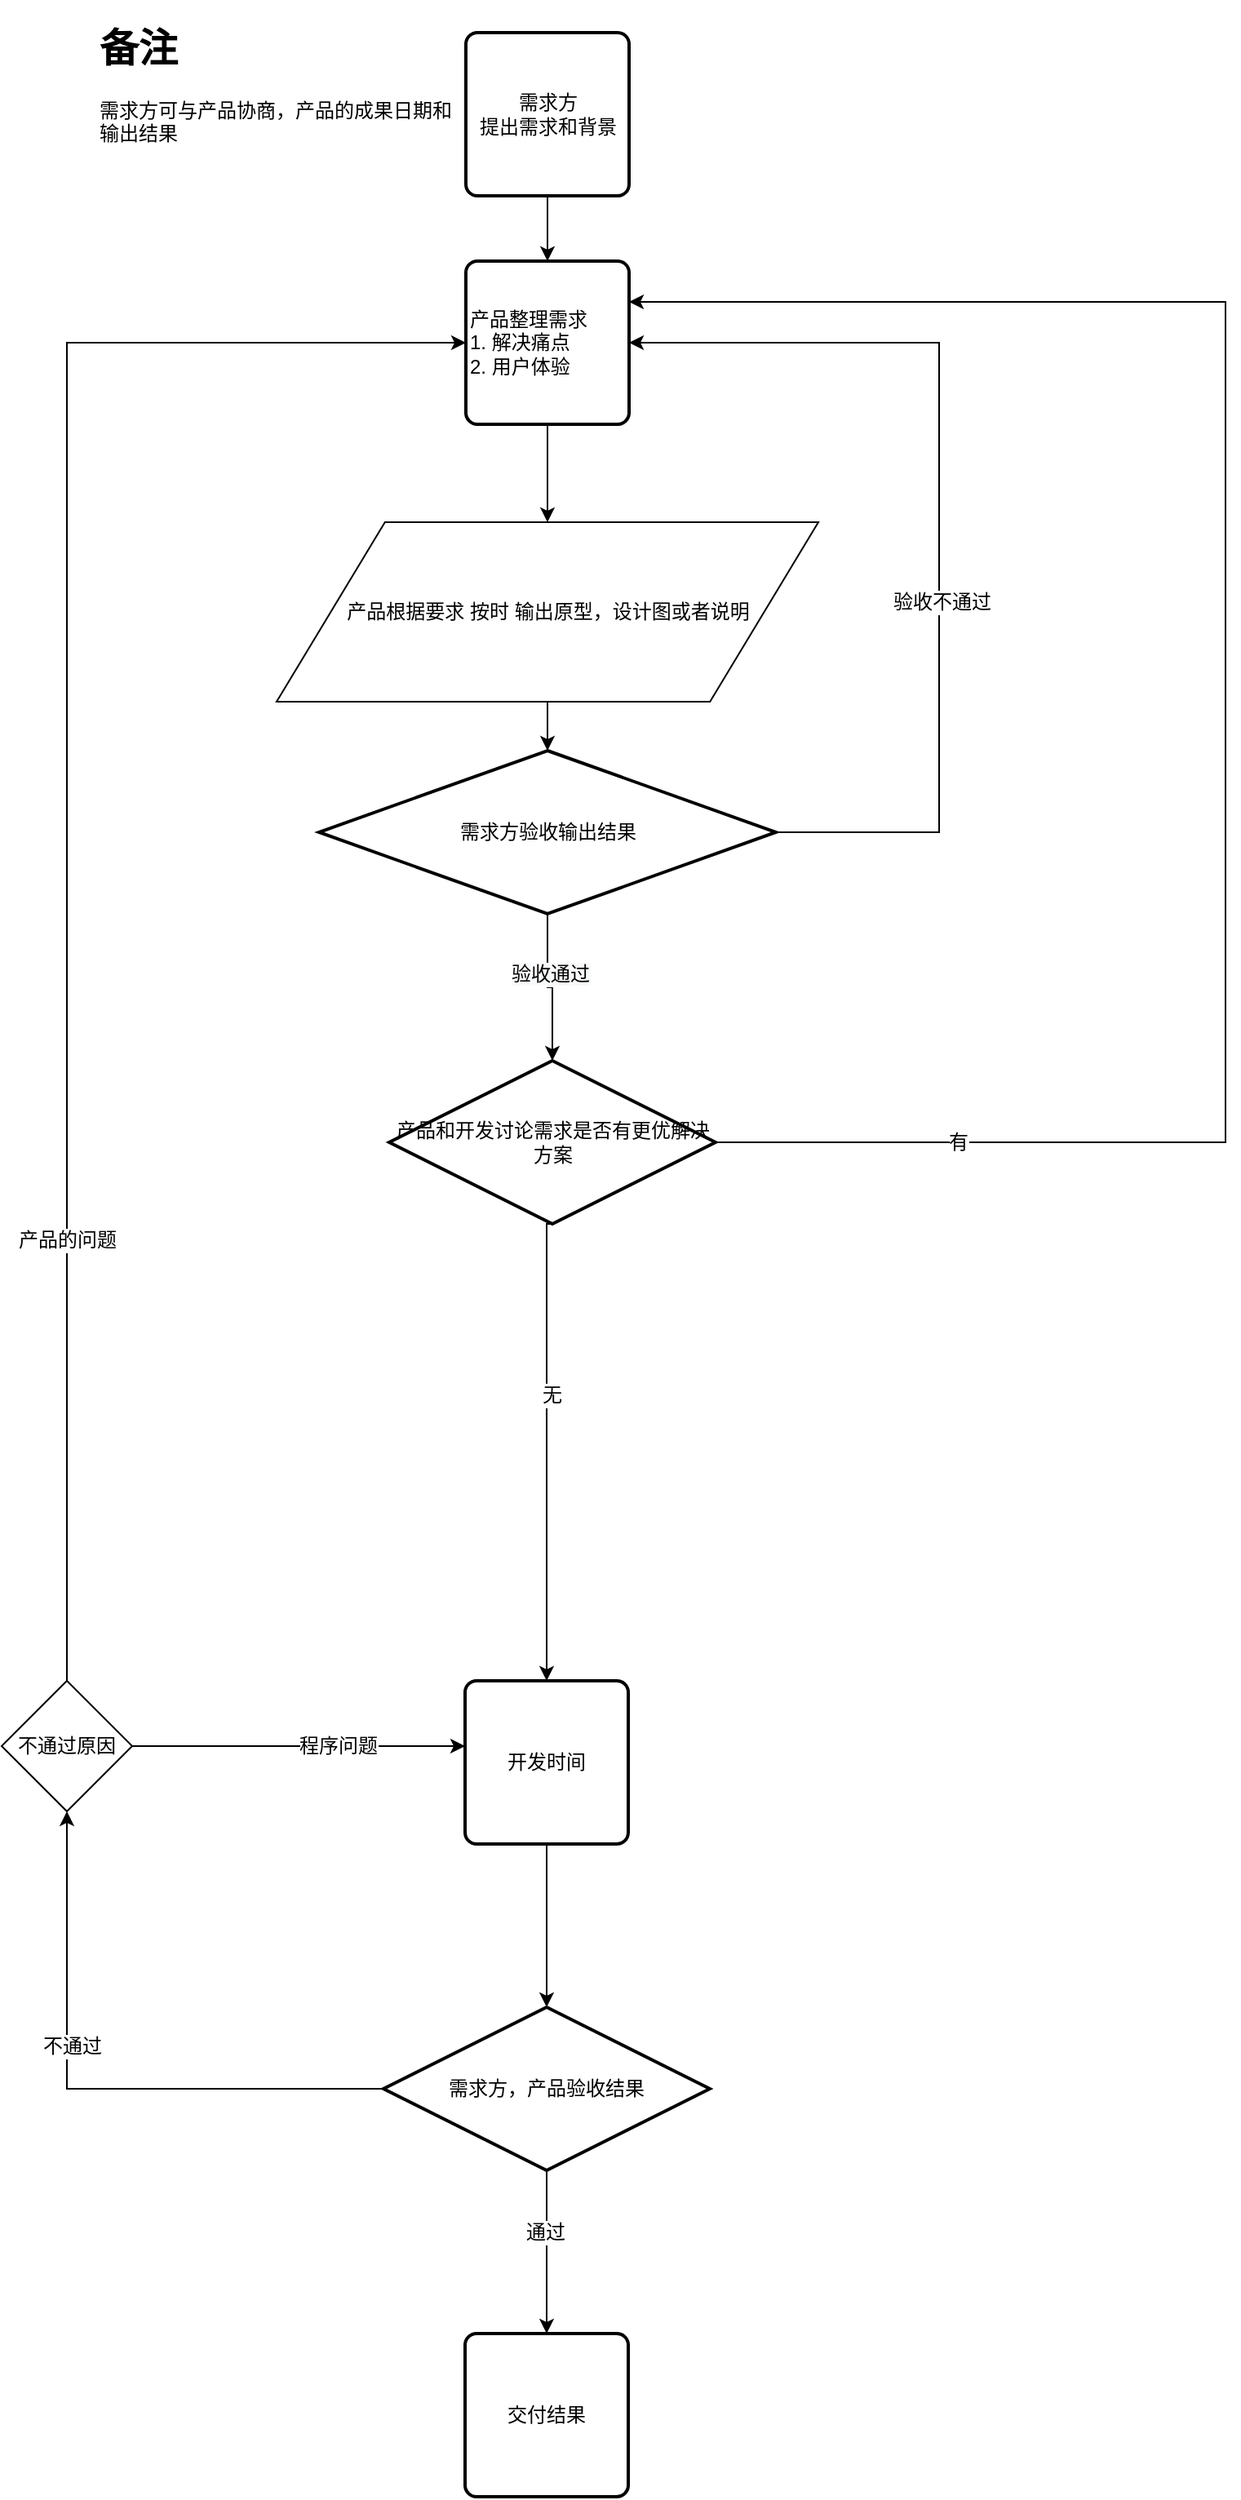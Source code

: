 <mxfile version="11.2.1" type="github" pages="1"><diagram name="Page-1" id="74e2e168-ea6b-b213-b513-2b3c1d86103e"><mxGraphModel dx="2062" dy="1136" grid="1" gridSize="10" guides="1" tooltips="1" connect="1" arrows="1" fold="1" page="1" pageScale="1" pageWidth="1100" pageHeight="850" background="#ffffff" math="0" shadow="0"><root><mxCell id="0"/><mxCell id="1" parent="0"/><mxCell id="Hjfj6JPSNnKyzx6FGj3c-5" value="" style="edgeStyle=orthogonalEdgeStyle;rounded=0;orthogonalLoop=1;jettySize=auto;html=1;" parent="1" source="Hjfj6JPSNnKyzx6FGj3c-3" target="Hjfj6JPSNnKyzx6FGj3c-4" edge="1"><mxGeometry relative="1" as="geometry"/></mxCell><mxCell id="Hjfj6JPSNnKyzx6FGj3c-3" value="需求方&lt;br&gt;提出需求和背景" style="rounded=1;whiteSpace=wrap;html=1;absoluteArcSize=1;arcSize=14;strokeWidth=2;shadow=0;comic=0;" parent="1" vertex="1"><mxGeometry x="524.5" y="40" width="100" height="100" as="geometry"/></mxCell><mxCell id="Hjfj6JPSNnKyzx6FGj3c-7" value="" style="edgeStyle=orthogonalEdgeStyle;rounded=0;orthogonalLoop=1;jettySize=auto;html=1;entryX=0.5;entryY=0;entryDx=0;entryDy=0;" parent="1" source="Hjfj6JPSNnKyzx6FGj3c-4" target="Hjfj6JPSNnKyzx6FGj3c-13" edge="1"><mxGeometry relative="1" as="geometry"><mxPoint x="574.5" y="330" as="targetPoint"/></mxGeometry></mxCell><mxCell id="Hjfj6JPSNnKyzx6FGj3c-4" value="产品整理需求&lt;br&gt;1. 解决痛点&lt;br&gt;2. 用户体验" style="rounded=1;whiteSpace=wrap;html=1;absoluteArcSize=1;arcSize=14;strokeWidth=2;shadow=0;comic=0;align=left;" parent="1" vertex="1"><mxGeometry x="524.5" y="180" width="100" height="100" as="geometry"/></mxCell><mxCell id="Hjfj6JPSNnKyzx6FGj3c-16" value="" style="edgeStyle=orthogonalEdgeStyle;rounded=0;orthogonalLoop=1;jettySize=auto;html=1;entryX=0.5;entryY=0;entryDx=0;entryDy=0;entryPerimeter=0;" parent="1" source="Hjfj6JPSNnKyzx6FGj3c-13" target="Hjfj6JPSNnKyzx6FGj3c-17" edge="1"><mxGeometry relative="1" as="geometry"><mxPoint x="574.5" y="470" as="targetPoint"/></mxGeometry></mxCell><mxCell id="Hjfj6JPSNnKyzx6FGj3c-13" value="产品根据要求 按时 输出原型，设计图或者说明" style="shape=parallelogram;perimeter=parallelogramPerimeter;whiteSpace=wrap;html=1;shadow=0;comic=0;" parent="1" vertex="1"><mxGeometry x="408.5" y="340" width="332" height="110" as="geometry"/></mxCell><mxCell id="Hjfj6JPSNnKyzx6FGj3c-18" style="edgeStyle=orthogonalEdgeStyle;rounded=0;orthogonalLoop=1;jettySize=auto;html=1;entryX=1;entryY=0.5;entryDx=0;entryDy=0;" parent="1" source="Hjfj6JPSNnKyzx6FGj3c-17" target="Hjfj6JPSNnKyzx6FGj3c-4" edge="1"><mxGeometry relative="1" as="geometry"><Array as="points"><mxPoint x="814.5" y="530"/><mxPoint x="814.5" y="230"/></Array></mxGeometry></mxCell><mxCell id="Hjfj6JPSNnKyzx6FGj3c-19" value="验收不通过" style="text;html=1;resizable=0;points=[];align=center;verticalAlign=middle;labelBackgroundColor=#ffffff;" parent="Hjfj6JPSNnKyzx6FGj3c-18" vertex="1" connectable="0"><mxGeometry x="-0.182" y="-1" relative="1" as="geometry"><mxPoint as="offset"/></mxGeometry></mxCell><mxCell id="Hjfj6JPSNnKyzx6FGj3c-21" value="" style="edgeStyle=orthogonalEdgeStyle;rounded=0;orthogonalLoop=1;jettySize=auto;html=1;entryX=0.5;entryY=0;entryDx=0;entryDy=0;entryPerimeter=0;" parent="1" source="Hjfj6JPSNnKyzx6FGj3c-17" target="gJkyiF_997yVqqTsfLPQ-2" edge="1"><mxGeometry relative="1" as="geometry"><mxPoint x="575" y="680" as="targetPoint"/></mxGeometry></mxCell><mxCell id="Hjfj6JPSNnKyzx6FGj3c-36" value="&lt;span style=&quot;text-align: left ; background-color: rgb(248 , 249 , 250)&quot;&gt;验收通过&lt;/span&gt;" style="text;html=1;resizable=0;points=[];align=center;verticalAlign=middle;labelBackgroundColor=#ffffff;" parent="Hjfj6JPSNnKyzx6FGj3c-21" vertex="1" connectable="0"><mxGeometry x="-0.2" y="1" relative="1" as="geometry"><mxPoint as="offset"/></mxGeometry></mxCell><mxCell id="Hjfj6JPSNnKyzx6FGj3c-17" value="需求方验收输出结果" style="strokeWidth=2;html=1;shape=mxgraph.flowchart.decision;whiteSpace=wrap;shadow=0;comic=0;" parent="1" vertex="1"><mxGeometry x="434.5" y="480" width="280" height="100" as="geometry"/></mxCell><mxCell id="Hjfj6JPSNnKyzx6FGj3c-25" value="" style="edgeStyle=orthogonalEdgeStyle;rounded=0;orthogonalLoop=1;jettySize=auto;html=1;exitX=0.5;exitY=1;exitDx=0;exitDy=0;exitPerimeter=0;" parent="1" source="gJkyiF_997yVqqTsfLPQ-2" target="Hjfj6JPSNnKyzx6FGj3c-24" edge="1"><mxGeometry relative="1" as="geometry"><mxPoint x="574" y="970" as="sourcePoint"/><Array as="points"><mxPoint x="574" y="770"/></Array></mxGeometry></mxCell><mxCell id="BV-QPbO4TsAcMV4W6xeq-4" value="无" style="text;html=1;resizable=0;points=[];align=center;verticalAlign=middle;labelBackgroundColor=#ffffff;" vertex="1" connectable="0" parent="Hjfj6JPSNnKyzx6FGj3c-25"><mxGeometry x="-0.239" y="3" relative="1" as="geometry"><mxPoint as="offset"/></mxGeometry></mxCell><mxCell id="Hjfj6JPSNnKyzx6FGj3c-27" value="" style="edgeStyle=orthogonalEdgeStyle;rounded=0;orthogonalLoop=1;jettySize=auto;html=1;" parent="1" source="Hjfj6JPSNnKyzx6FGj3c-24" target="Hjfj6JPSNnKyzx6FGj3c-28" edge="1"><mxGeometry relative="1" as="geometry"><mxPoint x="574" y="1230" as="targetPoint"/></mxGeometry></mxCell><mxCell id="Hjfj6JPSNnKyzx6FGj3c-24" value="开发时间" style="rounded=1;whiteSpace=wrap;html=1;absoluteArcSize=1;arcSize=14;strokeWidth=2;shadow=0;comic=0;" parent="1" vertex="1"><mxGeometry x="524" y="1050" width="100" height="100" as="geometry"/></mxCell><mxCell id="Hjfj6JPSNnKyzx6FGj3c-30" value="" style="edgeStyle=orthogonalEdgeStyle;rounded=0;orthogonalLoop=1;jettySize=auto;html=1;entryX=0.5;entryY=0;entryDx=0;entryDy=0;" parent="1" source="Hjfj6JPSNnKyzx6FGj3c-28" target="Hjfj6JPSNnKyzx6FGj3c-31" edge="1"><mxGeometry relative="1" as="geometry"><mxPoint x="574" y="1430" as="targetPoint"/></mxGeometry></mxCell><mxCell id="Hjfj6JPSNnKyzx6FGj3c-32" value="通过" style="text;html=1;resizable=0;points=[];align=center;verticalAlign=middle;labelBackgroundColor=#ffffff;" parent="Hjfj6JPSNnKyzx6FGj3c-30" vertex="1" connectable="0"><mxGeometry x="-0.24" y="-1" relative="1" as="geometry"><mxPoint as="offset"/></mxGeometry></mxCell><mxCell id="Hjfj6JPSNnKyzx6FGj3c-38" style="edgeStyle=orthogonalEdgeStyle;rounded=0;orthogonalLoop=1;jettySize=auto;html=1;entryX=0.5;entryY=1;entryDx=0;entryDy=0;" parent="1" source="Hjfj6JPSNnKyzx6FGj3c-28" target="Hjfj6JPSNnKyzx6FGj3c-44" edge="1"><mxGeometry relative="1" as="geometry"><mxPoint x="274.5" y="960" as="targetPoint"/></mxGeometry></mxCell><mxCell id="Hjfj6JPSNnKyzx6FGj3c-39" value="不通过" style="text;html=1;resizable=0;points=[];align=center;verticalAlign=middle;labelBackgroundColor=#ffffff;" parent="Hjfj6JPSNnKyzx6FGj3c-38" vertex="1" connectable="0"><mxGeometry x="0.211" y="-3" relative="1" as="geometry"><mxPoint as="offset"/></mxGeometry></mxCell><mxCell id="Hjfj6JPSNnKyzx6FGj3c-28" value="需求方，产品验收结果" style="strokeWidth=2;html=1;shape=mxgraph.flowchart.decision;whiteSpace=wrap;shadow=0;comic=0;" parent="1" vertex="1"><mxGeometry x="474" y="1250" width="200" height="100" as="geometry"/></mxCell><mxCell id="Hjfj6JPSNnKyzx6FGj3c-31" value="交付结果" style="rounded=1;whiteSpace=wrap;html=1;absoluteArcSize=1;arcSize=14;strokeWidth=2;shadow=0;comic=0;" parent="1" vertex="1"><mxGeometry x="524" y="1450" width="100" height="100" as="geometry"/></mxCell><mxCell id="Hjfj6JPSNnKyzx6FGj3c-35" value="&lt;h1&gt;备注&lt;/h1&gt;&lt;p&gt;需求方可与产品协商，产品的成果日期和输出结果&lt;/p&gt;" style="text;html=1;strokeColor=none;fillColor=none;spacing=5;spacingTop=-20;whiteSpace=wrap;overflow=hidden;rounded=0;shadow=0;comic=0;" parent="1" vertex="1"><mxGeometry x="294.5" y="30" width="230" height="120" as="geometry"/></mxCell><mxCell id="Hjfj6JPSNnKyzx6FGj3c-43" style="edgeStyle=orthogonalEdgeStyle;rounded=0;orthogonalLoop=1;jettySize=auto;html=1;exitX=0.5;exitY=0;exitDx=0;exitDy=0;entryX=0;entryY=0.5;entryDx=0;entryDy=0;" parent="1" source="Hjfj6JPSNnKyzx6FGj3c-44" target="Hjfj6JPSNnKyzx6FGj3c-4" edge="1"><mxGeometry relative="1" as="geometry"><mxPoint x="264.5" y="949.667" as="sourcePoint"/></mxGeometry></mxCell><mxCell id="Hjfj6JPSNnKyzx6FGj3c-46" value="产品的问题" style="text;html=1;resizable=0;points=[];align=center;verticalAlign=middle;labelBackgroundColor=#ffffff;" parent="Hjfj6JPSNnKyzx6FGj3c-43" vertex="1" connectable="0"><mxGeometry x="-0.492" relative="1" as="geometry"><mxPoint as="offset"/></mxGeometry></mxCell><mxCell id="BV-QPbO4TsAcMV4W6xeq-2" style="edgeStyle=orthogonalEdgeStyle;rounded=0;orthogonalLoop=1;jettySize=auto;html=1;" edge="1" parent="1" source="Hjfj6JPSNnKyzx6FGj3c-44" target="Hjfj6JPSNnKyzx6FGj3c-24"><mxGeometry relative="1" as="geometry"><Array as="points"><mxPoint x="470" y="1090"/><mxPoint x="470" y="1090"/></Array></mxGeometry></mxCell><mxCell id="BV-QPbO4TsAcMV4W6xeq-3" value="程序问题" style="text;html=1;resizable=0;points=[];align=center;verticalAlign=middle;labelBackgroundColor=#ffffff;" vertex="1" connectable="0" parent="BV-QPbO4TsAcMV4W6xeq-2"><mxGeometry x="0.471" y="-24" relative="1" as="geometry"><mxPoint x="-24" y="-24" as="offset"/></mxGeometry></mxCell><mxCell id="Hjfj6JPSNnKyzx6FGj3c-44" value="不通过原因" style="rhombus;whiteSpace=wrap;html=1;shadow=0;comic=0;" parent="1" vertex="1"><mxGeometry x="240" y="1050" width="80" height="80" as="geometry"/></mxCell><mxCell id="gJkyiF_997yVqqTsfLPQ-3" style="edgeStyle=orthogonalEdgeStyle;rounded=0;orthogonalLoop=1;jettySize=auto;html=1;entryX=1;entryY=0.25;entryDx=0;entryDy=0;" parent="1" source="gJkyiF_997yVqqTsfLPQ-2" target="Hjfj6JPSNnKyzx6FGj3c-4" edge="1"><mxGeometry relative="1" as="geometry"><Array as="points"><mxPoint x="990" y="720"/><mxPoint x="990" y="205"/></Array></mxGeometry></mxCell><mxCell id="BV-QPbO4TsAcMV4W6xeq-5" value="有" style="text;html=1;resizable=0;points=[];align=center;verticalAlign=middle;labelBackgroundColor=#ffffff;" vertex="1" connectable="0" parent="gJkyiF_997yVqqTsfLPQ-3"><mxGeometry x="-0.476" y="165" relative="1" as="geometry"><mxPoint x="1" as="offset"/></mxGeometry></mxCell><mxCell id="gJkyiF_997yVqqTsfLPQ-2" value="产品和开发讨论需求是否有更优解决方案" style="strokeWidth=2;html=1;shape=mxgraph.flowchart.decision;whiteSpace=wrap;shadow=0;comic=0;" parent="1" vertex="1"><mxGeometry x="477.5" y="670" width="200" height="100" as="geometry"/></mxCell></root></mxGraphModel></diagram></mxfile>